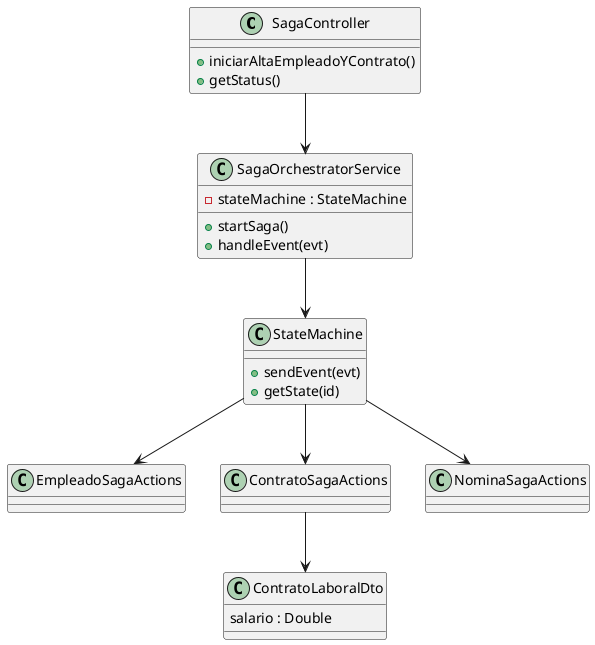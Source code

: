 @startuml
' Principales clases dentro del servicio orquestador
class SagaController {
  +iniciarAltaEmpleadoYContrato()
  +getStatus()
}
class SagaOrchestratorService {
  -stateMachine : StateMachine
  +startSaga()
  +handleEvent(evt)
}
class StateMachine {
  +sendEvent(evt)
  +getState(id)
}
class EmpleadoSagaActions
class ContratoSagaActions
class NominaSagaActions
class ContratoLaboralDto {
  salario : Double
}
SagaController --> SagaOrchestratorService
SagaOrchestratorService --> StateMachine
StateMachine --> EmpleadoSagaActions
StateMachine --> ContratoSagaActions
StateMachine --> NominaSagaActions
ContratoSagaActions --> ContratoLaboralDto
@enduml
